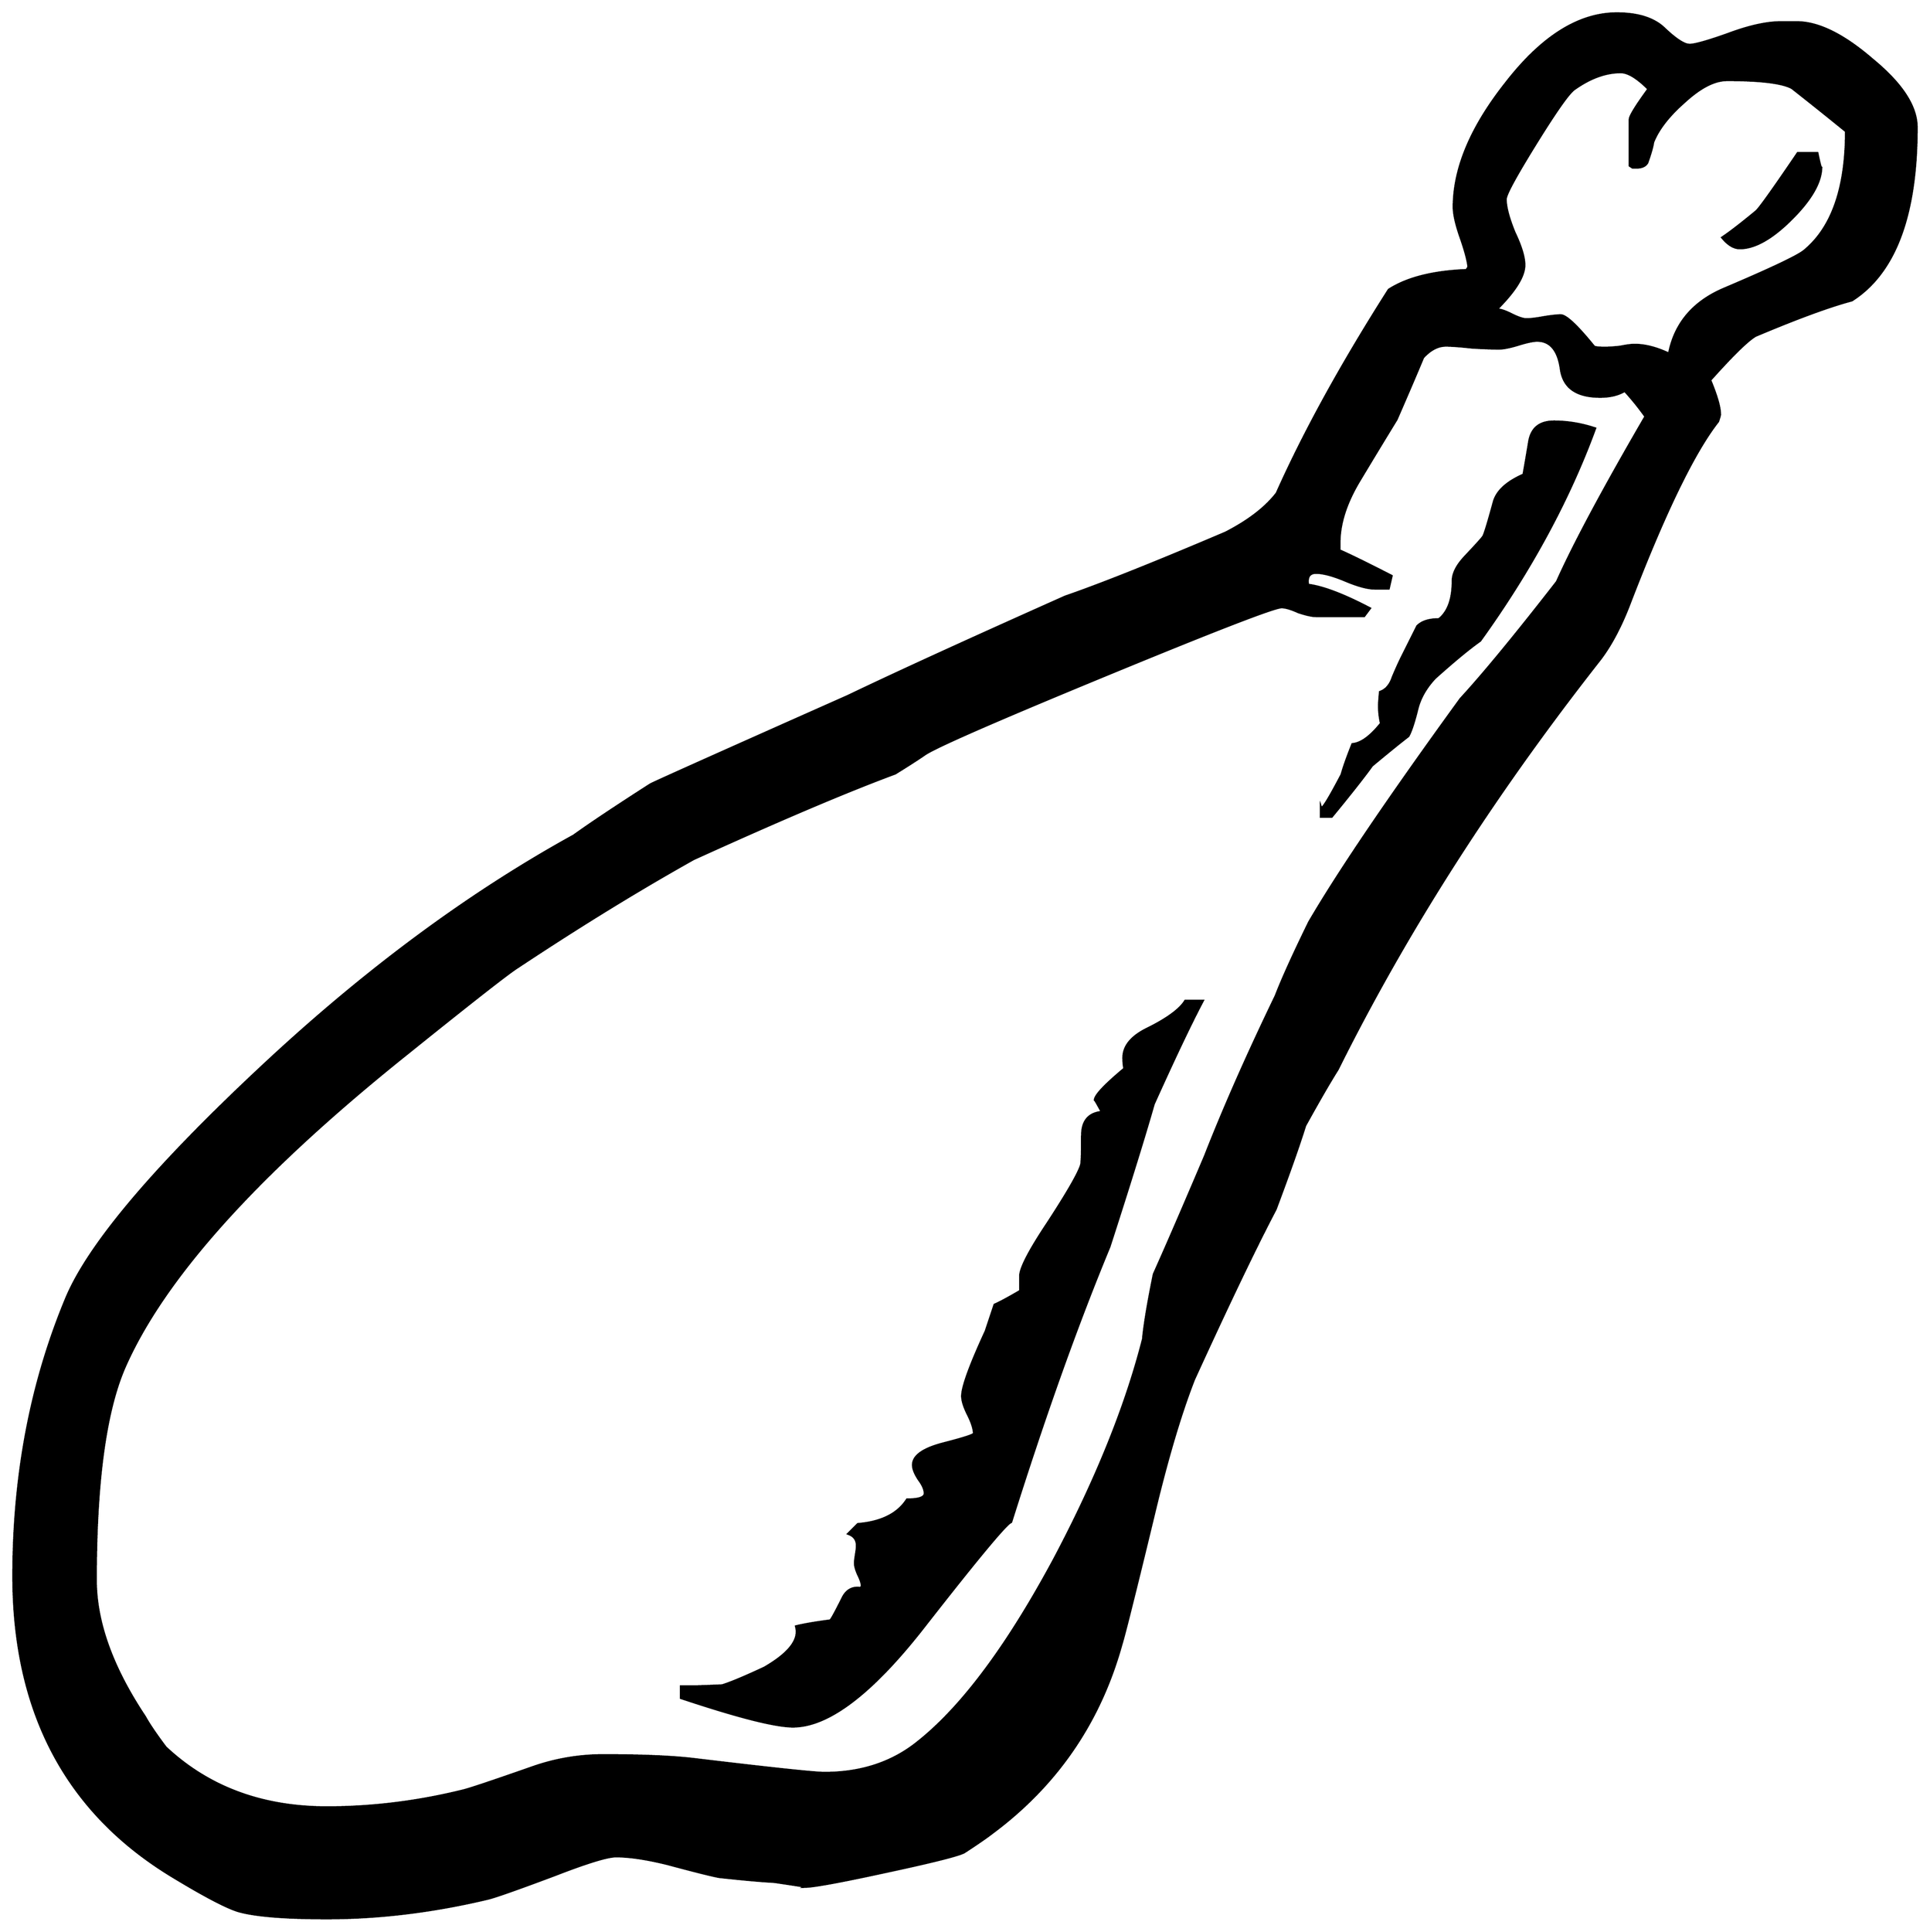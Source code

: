 


\begin{tikzpicture}[y=0.80pt, x=0.80pt, yscale=-1.0, xscale=1.0, inner sep=0pt, outer sep=0pt]
\begin{scope}[shift={(100.0,1697.0)},nonzero rule]
  \path[draw=.,fill=.,line width=1.600pt] (2018.0,-1426.0) ..
    controls (2018.0,-1336.667) and (1996.0,-1278.0) ..
    (1952.0,-1250.0) .. controls (1929.333,-1244.0) and
    (1896.667,-1232.0) .. (1854.0,-1214.0) .. controls
    (1846.0,-1209.333) and (1830.667,-1194.333) .. (1808.0,-1169.0) ..
    controls (1814.667,-1153.0) and (1818.0,-1141.333) ..
    (1818.0,-1134.0) .. controls (1818.0,-1133.333) and
    (1817.333,-1131.0) .. (1816.0,-1127.0) .. controls
    (1791.333,-1095.667) and (1761.0,-1033.0) .. (1725.0,-939.0) ..
    controls (1716.333,-917.0) and (1706.667,-899.0) ..
    (1696.0,-885.0) .. controls (1588.0,-747.667) and
    (1499.0,-608.667) .. (1429.0,-468.0) .. controls
    (1421.0,-455.333) and (1410.0,-436.333) .. (1396.0,-411.0) ..
    controls (1390.0,-391.667) and (1380.0,-363.333) ..
    (1366.0,-326.0) .. controls (1346.0,-288.0) and
    (1318.333,-230.333) .. (1283.0,-153.0) .. controls
    (1269.667,-119.0) and (1256.333,-74.333) .. (1243.0,-19.0) ..
    controls (1223.667,61.0) and (1212.333,106.333) .. (1209.0,117.0)
    .. controls (1187.0,195.667) and (1143.333,259.333) ..
    (1078.0,308.0) .. controls (1072.0,312.667) and (1062.333,319.333)
    .. (1049.0,328.0) .. controls (1042.333,331.333) and
    (1015.667,338.0) .. (969.0,348.0) .. controls (923.0,358.0)
    and (895.667,363.0) .. (887.0,363.0) .. controls (889.0,363.0)
    and (878.667,361.333) .. (856.0,358.0) .. controls (843.333,357.333)
    and (824.667,355.667) .. (800.0,353.0) .. controls (792.667,351.667)
    and (775.333,347.333) .. (748.0,340.0) .. controls (726.667,334.667)
    and (709.0,332.0) .. (695.0,332.0) .. controls (686.333,332.0)
    and (665.667,338.333) .. (633.0,351.0) .. controls (595.667,365.0)
    and (573.0,373.0) .. (565.0,375.0) .. controls (509.0,388.333)
    and (454.333,395.0) .. (401.0,395.0) .. controls (359.0,395.0)
    and (329.333,392.667) .. (312.0,388.0) .. controls (300.0,384.667)
    and (277.0,372.667) .. (243.0,352.0) .. controls (135.667,286.667)
    and (82.0,185.0) .. (82.0,47.0) .. controls (82.0,-55.667) and
    (100.0,-150.0) .. (136.0,-236.0) .. controls (159.333,-291.333)
    and (227.333,-371.333) .. (340.0,-476.0) .. controls
    (442.667,-571.333) and (546.667,-648.0) .. (652.0,-706.0) ..
    controls (668.667,-718.0) and (694.667,-735.333) .. (730.0,-758.0)
    .. controls (732.0,-759.333) and (799.0,-789.333) ..
    (931.0,-848.0) .. controls (979.667,-871.333) and
    (1053.333,-905.0) .. (1152.0,-949.0) .. controls
    (1188.667,-961.667) and (1243.0,-983.333) .. (1315.0,-1014.0) ..
    controls (1338.333,-1026.0) and (1355.667,-1039.333) ..
    (1367.0,-1054.0) .. controls (1395.0,-1116.667) and
    (1433.0,-1185.667) .. (1481.0,-1261.0) .. controls
    (1499.667,-1273.0) and (1526.0,-1279.667) .. (1560.0,-1281.0) --
    (1562.0,-1284.0) .. controls (1561.333,-1290.667) and
    (1558.667,-1300.667) .. (1554.0,-1314.0) .. controls
    (1549.333,-1327.333) and (1547.0,-1337.667) .. (1547.0,-1345.0) ..
    controls (1547.0,-1384.333) and (1564.667,-1426.333) ..
    (1600.0,-1471.0) .. controls (1636.667,-1518.333) and
    (1674.333,-1542.0) .. (1713.0,-1542.0) .. controls
    (1735.0,-1542.0) and (1751.333,-1536.667) .. (1762.0,-1526.0) ..
    controls (1773.333,-1515.333) and (1781.667,-1510.0) ..
    (1787.0,-1510.0) .. controls (1792.333,-1510.0) and
    (1805.333,-1513.667) .. (1826.0,-1521.0) .. controls
    (1847.333,-1529.0) and (1865.333,-1533.0) .. (1880.0,-1533.0) --
    (1896.0,-1533.0) .. controls (1918.0,-1533.0) and
    (1943.667,-1520.333) .. (1973.0,-1495.0) .. controls
    (2003.0,-1470.333) and (2018.0,-1447.333) .. (2018.0,-1426.0) --
    cycle(1946.0,-1422.0) .. controls (1928.0,-1436.667) and
    (1909.667,-1451.333) .. (1891.0,-1466.0) .. controls
    (1881.0,-1471.333) and (1859.0,-1474.0) .. (1825.0,-1474.0) ..
    controls (1812.333,-1474.0) and (1798.0,-1466.667) ..
    (1782.0,-1452.0) .. controls (1766.0,-1438.0) and
    (1755.333,-1424.333) .. (1750.0,-1411.0) .. controls
    (1749.333,-1406.333) and (1747.333,-1399.333) .. (1744.0,-1390.0) ..
    controls (1742.0,-1386.667) and (1738.333,-1385.0) ..
    (1733.0,-1385.0) -- (1729.0,-1385.0) -- (1726.0,-1387.0) --
    (1726.0,-1434.0) .. controls (1726.0,-1437.333) and
    (1732.333,-1447.667) .. (1745.0,-1465.0) .. controls
    (1733.667,-1476.333) and (1724.333,-1482.0) .. (1717.0,-1482.0) ..
    controls (1701.667,-1482.0) and (1686.0,-1476.333) ..
    (1670.0,-1465.0) .. controls (1664.667,-1461.667) and
    (1651.667,-1443.333) .. (1631.0,-1410.0) .. controls
    (1610.333,-1376.667) and (1600.0,-1357.667) .. (1600.0,-1353.0) ..
    controls (1600.0,-1345.0) and (1603.0,-1333.667) ..
    (1609.0,-1319.0) .. controls (1615.667,-1305.0) and
    (1619.0,-1294.0) .. (1619.0,-1286.0) .. controls
    (1619.0,-1274.667) and (1609.667,-1259.667) .. (1591.0,-1241.0) ..
    controls (1594.333,-1241.0) and (1599.333,-1239.333) ..
    (1606.0,-1236.0) .. controls (1612.667,-1232.667) and
    (1617.667,-1231.0) .. (1621.0,-1231.0) .. controls
    (1625.0,-1231.0) and (1630.667,-1231.667) .. (1638.0,-1233.0) ..
    controls (1646.0,-1234.333) and (1652.0,-1235.0) ..
    (1656.0,-1235.0) .. controls (1661.333,-1235.0) and
    (1672.667,-1224.333) .. (1690.0,-1203.0) .. controls
    (1692.0,-1202.333) and (1695.667,-1202.0) .. (1701.0,-1202.0) ..
    controls (1704.333,-1202.0) and (1709.333,-1202.333) ..
    (1716.0,-1203.0) .. controls (1722.667,-1204.333) and
    (1727.667,-1205.0) .. (1731.0,-1205.0) .. controls
    (1741.667,-1205.0) and (1753.333,-1202.0) .. (1766.0,-1196.0) ..
    controls (1772.0,-1226.667) and (1790.667,-1248.667) ..
    (1822.0,-1262.0) .. controls (1870.667,-1282.667) and
    (1898.0,-1295.667) .. (1904.0,-1301.0) .. controls
    (1932.0,-1324.333) and (1946.0,-1364.667) .. (1946.0,-1422.0) --
    cycle(1742.0,-1132.0) .. controls (1735.333,-1141.333) and
    (1728.333,-1150.0) .. (1721.0,-1158.0) .. controls
    (1714.333,-1154.0) and (1706.0,-1152.0) .. (1696.0,-1152.0) ..
    controls (1672.0,-1152.0) and (1658.667,-1161.333) ..
    (1656.0,-1180.0) .. controls (1653.333,-1199.333) and
    (1645.333,-1209.0) .. (1632.0,-1209.0) .. controls
    (1628.0,-1209.0) and (1621.667,-1207.667) .. (1613.0,-1205.0) ..
    controls (1604.333,-1202.333) and (1597.667,-1201.0) ..
    (1593.0,-1201.0) .. controls (1587.0,-1201.0) and
    (1578.0,-1201.333) .. (1566.0,-1202.0) .. controls
    (1554.0,-1203.333) and (1545.0,-1204.0) .. (1539.0,-1204.0) ..
    controls (1531.0,-1204.0) and (1523.333,-1200.0) ..
    (1516.0,-1192.0) .. controls (1509.333,-1176.0) and
    (1500.333,-1155.0) .. (1489.0,-1129.0) .. controls
    (1476.333,-1108.333) and (1464.0,-1088.0) .. (1452.0,-1068.0) ..
    controls (1437.333,-1044.0) and (1430.333,-1021.667) ..
    (1431.0,-1001.0) -- (1431.0,-996.0) .. controls
    (1443.0,-990.667) and (1460.667,-982.0) .. (1484.0,-970.0) --
    (1481.0,-957.0) -- (1467.0,-957.0) .. controls
    (1459.667,-957.0) and (1449.667,-959.667) .. (1437.0,-965.0) ..
    controls (1424.333,-970.333) and (1414.333,-973.0) ..
    (1407.0,-973.0) .. controls (1400.333,-973.0) and
    (1397.667,-969.0) .. (1399.0,-961.0) .. controls
    (1414.333,-959.0) and (1435.333,-951.0) .. (1462.0,-937.0) --
    (1456.0,-929.0) -- (1407.0,-929.0) .. controls
    (1403.0,-929.0) and (1397.0,-930.333) .. (1389.0,-933.0) ..
    controls (1381.667,-936.333) and (1376.0,-938.0) ..
    (1372.0,-938.0) .. controls (1364.667,-938.0) and
    (1306.0,-915.333) .. (1196.0,-870.0) .. controls
    (1086.0,-824.667) and (1024.0,-797.667) .. (1010.0,-789.0) ..
    controls (1003.333,-784.333) and (993.0,-777.667) ..
    (979.0,-769.0) .. controls (930.333,-751.0) and (862.0,-722.0)
    .. (774.0,-682.0) .. controls (718.0,-650.667) and
    (658.333,-614.0) .. (595.0,-572.0) .. controls (586.333,-566.667)
    and (549.667,-538.0) .. (485.0,-486.0) .. controls
    (333.0,-364.667) and (236.667,-258.333) .. (196.0,-167.0) ..
    controls (176.0,-122.333) and (166.0,-49.667) .. (166.0,51.0) ..
    controls (166.0,93.667) and (182.667,140.0) .. (216.0,190.0) ..
    controls (220.0,197.333) and (227.0,207.667) .. (237.0,221.0) ..
    controls (280.333,261.667) and (335.0,282.0) .. (401.0,282.0) ..
    controls (447.0,282.0) and (493.0,276.333) .. (539.0,265.0) ..
    controls (545.0,263.667) and (568.0,256.0) .. (608.0,242.0) ..
    controls (632.0,233.333) and (656.667,229.0) .. (682.0,229.0) ..
    controls (722.0,229.0) and (753.0,230.333) .. (775.0,233.0) ..
    controls (853.0,242.333) and (897.0,247.0) .. (907.0,247.0) ..
    controls (943.0,247.0) and (973.667,237.333) .. (999.0,218.0) ..
    controls (1045.0,182.667) and (1092.333,119.667) .. (1141.0,29.0)
    .. controls (1183.667,-51.667) and (1213.667,-126.0) ..
    (1231.0,-194.0) .. controls (1232.333,-208.667) and
    (1236.0,-230.667) .. (1242.0,-260.0) .. controls
    (1254.0,-286.667) and (1271.333,-326.667) .. (1294.0,-380.0) ..
    controls (1313.333,-429.333) and (1337.333,-483.667) ..
    (1366.0,-543.0) .. controls (1372.667,-560.333) and
    (1384.0,-585.333) .. (1400.0,-618.0) .. controls
    (1430.0,-669.333) and (1481.333,-745.0) .. (1554.0,-845.0) ..
    controls (1577.333,-870.333) and (1610.0,-910.0) ..
    (1652.0,-964.0) .. controls (1669.333,-1002.667) and
    (1699.333,-1058.667) .. (1742.0,-1132.0) --
    cycle(1921.0,-1386.0) .. controls (1921.0,-1370.667) and
    (1911.0,-1353.0) .. (1891.0,-1333.0) .. controls
    (1871.0,-1313.0) and (1853.333,-1303.0) .. (1838.0,-1303.0) ..
    controls (1832.0,-1303.0) and (1826.0,-1306.667) ..
    (1820.0,-1314.0) .. controls (1828.0,-1319.333) and
    (1839.667,-1328.333) .. (1855.0,-1341.0) .. controls
    (1859.0,-1345.0) and (1873.0,-1364.667) .. (1897.0,-1400.0) --
    (1917.0,-1400.0) .. controls (1919.667,-1387.333) and
    (1921.0,-1382.667) .. (1921.0,-1386.0) --
    cycle(1691.0,-1120.0) .. controls (1664.333,-1047.333) and
    (1625.333,-975.333) .. (1574.0,-904.0) .. controls
    (1562.667,-896.0) and (1547.333,-883.333) .. (1528.0,-866.0) ..
    controls (1518.667,-856.0) and (1512.667,-845.333) ..
    (1510.0,-834.0) .. controls (1506.667,-820.667) and
    (1503.667,-811.667) .. (1501.0,-807.0) .. controls
    (1492.333,-800.333) and (1480.0,-790.333) .. (1464.0,-777.0) ..
    controls (1455.333,-765.0) and (1441.667,-747.667) ..
    (1423.0,-725.0) -- (1412.0,-725.0) -- (1412.0,-735.0) ..
    controls (1412.0,-730.333) and (1419.0,-741.333) ..
    (1433.0,-768.0) .. controls (1435.0,-775.333) and
    (1438.667,-785.667) .. (1444.0,-799.0) .. controls
    (1452.667,-799.667) and (1462.333,-806.667) .. (1473.0,-820.0) ..
    controls (1471.667,-826.0) and (1471.0,-832.0) ..
    (1471.0,-838.0) .. controls (1471.0,-840.0) and
    (1471.333,-844.667) .. (1472.0,-852.0) .. controls
    (1478.0,-854.0) and (1482.333,-859.0) .. (1485.0,-867.0) ..
    controls (1488.333,-875.0) and (1491.667,-882.333) ..
    (1495.0,-889.0) .. controls (1498.333,-895.667) and
    (1503.333,-905.667) .. (1510.0,-919.0) .. controls
    (1514.667,-923.667) and (1522.0,-926.0) .. (1532.0,-926.0) ..
    controls (1541.333,-933.333) and (1546.0,-946.333) ..
    (1546.0,-965.0) .. controls (1546.0,-972.333) and
    (1550.0,-980.333) .. (1558.0,-989.0) .. controls
    (1569.333,-1001.0) and (1575.667,-1008.0) .. (1577.0,-1010.0) ..
    controls (1578.333,-1012.0) and (1582.0,-1024.0) ..
    (1588.0,-1046.0) .. controls (1591.333,-1056.667) and
    (1601.333,-1065.667) .. (1618.0,-1073.0) .. controls
    (1620.0,-1084.333) and (1622.0,-1096.0) .. (1624.0,-1108.0) ..
    controls (1626.667,-1120.667) and (1635.0,-1127.0) ..
    (1649.0,-1127.0) .. controls (1663.0,-1127.0) and
    (1677.0,-1124.667) .. (1691.0,-1120.0) -- cycle(1292.0,-538.0)
    .. controls (1280.0,-515.333) and (1263.333,-480.333) ..
    (1242.0,-433.0) .. controls (1232.667,-400.333) and
    (1217.667,-352.0) .. (1197.0,-288.0) .. controls
    (1164.333,-209.333) and (1131.0,-116.0) .. (1097.0,-8.0) ..
    controls (1092.333,-6.667) and (1062.667,29.0) .. (1008.0,99.0) ..
    controls (955.333,166.333) and (911.0,200.0) .. (875.0,200.0) ..
    controls (857.0,200.0) and (819.0,190.333) .. (761.0,171.0) --
    (761.0,159.0) -- (776.0,159.0) .. controls (778.0,159.0) and
    (787.0,158.667) .. (803.0,158.0) .. controls (811.667,155.333) and
    (826.0,149.333) .. (846.0,140.0) .. controls (871.333,125.333) and
    (882.0,111.333) .. (878.0,98.0) .. controls (886.0,96.0) and
    (897.667,94.0) .. (913.0,92.0) .. controls (914.333,90.667) and
    (918.333,83.333) .. (925.0,70.0) .. controls (929.0,61.333) and
    (935.333,57.667) .. (944.0,59.0) -- (945.0,57.0) .. controls
    (945.0,54.333) and (943.667,50.333) .. (941.0,45.0) .. controls
    (939.0,40.333) and (938.0,36.667) .. (938.0,34.0) .. controls
    (938.0,32.0) and (938.333,29.0) .. (939.0,25.0) .. controls
    (939.667,21.0) and (940.0,18.0) .. (940.0,16.0) .. controls
    (940.0,10.0) and (937.0,6.0) .. (931.0,4.0) --
    (941.0,-6.0) .. controls (965.0,-8.0) and (981.667,-16.333) ..
    (991.0,-31.0) .. controls (1003.0,-31.0) and (1009.0,-33.0)
    .. (1009.0,-37.0) .. controls (1009.0,-41.0) and
    (1007.0,-45.667) .. (1003.0,-51.0) .. controls (999.0,-57.0)
    and (997.0,-62.0) .. (997.0,-66.0) .. controls (997.0,-75.333)
    and (1007.333,-82.667) .. (1028.0,-88.0) .. controls
    (1048.667,-93.333) and (1059.0,-96.667) .. (1059.0,-98.0) ..
    controls (1059.0,-102.667) and (1057.0,-109.0) ..
    (1053.0,-117.0) .. controls (1049.0,-125.0) and
    (1047.0,-131.333) .. (1047.0,-136.0) .. controls
    (1047.0,-145.333) and (1055.0,-167.333) .. (1071.0,-202.0) ..
    controls (1073.0,-208.0) and (1076.0,-217.0) ..
    (1080.0,-229.0) .. controls (1086.0,-231.667) and
    (1094.667,-236.333) .. (1106.0,-243.0) .. controls
    (1106.0,-243.0) and (1106.0,-248.0) .. (1106.0,-258.0) ..
    controls (1106.0,-266.0) and (1115.333,-284.0) ..
    (1134.0,-312.0) .. controls (1154.0,-342.667) and
    (1165.333,-362.333) .. (1168.0,-371.0) .. controls
    (1168.667,-373.0) and (1169.0,-383.0) .. (1169.0,-401.0) ..
    controls (1169.0,-415.667) and (1175.667,-423.667) ..
    (1189.0,-425.0) .. controls (1184.333,-433.667) and
    (1182.0,-437.667) .. (1182.0,-437.0) .. controls
    (1182.0,-441.667) and (1192.0,-452.333) .. (1212.0,-469.0) ..
    controls (1211.333,-472.333) and (1211.0,-476.0) ..
    (1211.0,-480.0) .. controls (1211.0,-492.0) and
    (1219.333,-502.0) .. (1236.0,-510.0) .. controls
    (1256.0,-520.0) and (1268.667,-529.333) .. (1274.0,-538.0) --
    (1292.0,-538.0) -- cycle;
\end{scope}

\end{tikzpicture}

